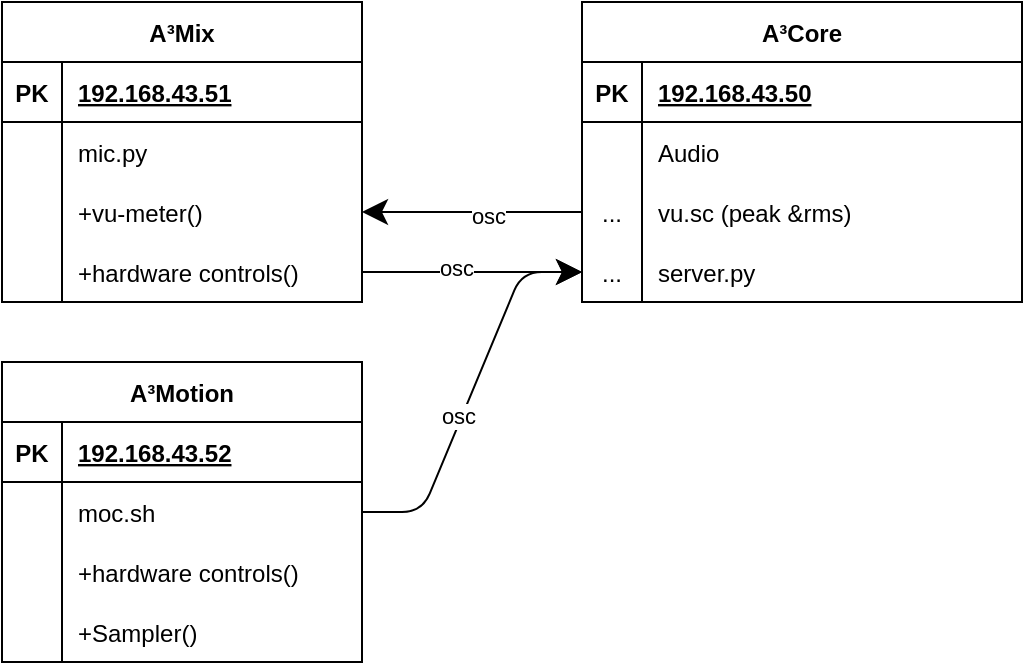<mxfile version="14.7.6"><diagram id="sD4ibKTSORwcUHKKh2RY" name="Page-1"><mxGraphModel dx="939" dy="515" grid="1" gridSize="10" guides="1" tooltips="1" connect="1" arrows="1" fold="1" page="1" pageScale="1" pageWidth="850" pageHeight="1100" math="0" shadow="0"><root><mxCell id="0"/><mxCell id="1" parent="0"/><mxCell id="wsJ_M42zUzMP1GUUY-7P-1" value="A³Core" style="shape=table;startSize=30;container=1;collapsible=1;childLayout=tableLayout;fixedRows=1;rowLines=0;fontStyle=1;align=center;resizeLast=1;" vertex="1" parent="1"><mxGeometry x="770" y="120" width="220" height="150" as="geometry"/></mxCell><mxCell id="wsJ_M42zUzMP1GUUY-7P-2" value="" style="shape=partialRectangle;collapsible=0;dropTarget=0;pointerEvents=0;fillColor=none;top=0;left=0;bottom=1;right=0;points=[[0,0.5],[1,0.5]];portConstraint=eastwest;" vertex="1" parent="wsJ_M42zUzMP1GUUY-7P-1"><mxGeometry y="30" width="220" height="30" as="geometry"/></mxCell><mxCell id="wsJ_M42zUzMP1GUUY-7P-3" value="PK" style="shape=partialRectangle;connectable=0;fillColor=none;top=0;left=0;bottom=0;right=0;fontStyle=1;overflow=hidden;" vertex="1" parent="wsJ_M42zUzMP1GUUY-7P-2"><mxGeometry width="30" height="30" as="geometry"/></mxCell><mxCell id="wsJ_M42zUzMP1GUUY-7P-4" value="192.168.43.50" style="shape=partialRectangle;connectable=0;fillColor=none;top=0;left=0;bottom=0;right=0;align=left;spacingLeft=6;fontStyle=5;overflow=hidden;" vertex="1" parent="wsJ_M42zUzMP1GUUY-7P-2"><mxGeometry x="30" width="190" height="30" as="geometry"/></mxCell><mxCell id="wsJ_M42zUzMP1GUUY-7P-5" value="" style="shape=partialRectangle;collapsible=0;dropTarget=0;pointerEvents=0;fillColor=none;top=0;left=0;bottom=0;right=0;points=[[0,0.5],[1,0.5]];portConstraint=eastwest;" vertex="1" parent="wsJ_M42zUzMP1GUUY-7P-1"><mxGeometry y="60" width="220" height="30" as="geometry"/></mxCell><mxCell id="wsJ_M42zUzMP1GUUY-7P-6" value="" style="shape=partialRectangle;connectable=0;fillColor=none;top=0;left=0;bottom=0;right=0;editable=1;overflow=hidden;" vertex="1" parent="wsJ_M42zUzMP1GUUY-7P-5"><mxGeometry width="30" height="30" as="geometry"/></mxCell><mxCell id="wsJ_M42zUzMP1GUUY-7P-7" value="Audio" style="shape=partialRectangle;connectable=0;fillColor=none;top=0;left=0;bottom=0;right=0;align=left;spacingLeft=6;overflow=hidden;" vertex="1" parent="wsJ_M42zUzMP1GUUY-7P-5"><mxGeometry x="30" width="190" height="30" as="geometry"/></mxCell><mxCell id="wsJ_M42zUzMP1GUUY-7P-8" value="" style="shape=partialRectangle;collapsible=0;dropTarget=0;pointerEvents=0;fillColor=none;top=0;left=0;bottom=0;right=0;points=[[0,0.5],[1,0.5]];portConstraint=eastwest;" vertex="1" parent="wsJ_M42zUzMP1GUUY-7P-1"><mxGeometry y="90" width="220" height="30" as="geometry"/></mxCell><mxCell id="wsJ_M42zUzMP1GUUY-7P-9" value="..." style="shape=partialRectangle;connectable=0;fillColor=none;top=0;left=0;bottom=0;right=0;editable=1;overflow=hidden;" vertex="1" parent="wsJ_M42zUzMP1GUUY-7P-8"><mxGeometry width="30" height="30" as="geometry"/></mxCell><mxCell id="wsJ_M42zUzMP1GUUY-7P-10" value="vu.sc (peak &amp;rms)" style="shape=partialRectangle;connectable=0;fillColor=none;top=0;left=0;bottom=0;right=0;align=left;spacingLeft=6;overflow=hidden;" vertex="1" parent="wsJ_M42zUzMP1GUUY-7P-8"><mxGeometry x="30" width="190" height="30" as="geometry"/></mxCell><mxCell id="wsJ_M42zUzMP1GUUY-7P-38" value="" style="shape=partialRectangle;collapsible=0;dropTarget=0;pointerEvents=0;fillColor=none;top=0;left=0;bottom=0;right=0;points=[[0,0.5],[1,0.5]];portConstraint=eastwest;" vertex="1" parent="wsJ_M42zUzMP1GUUY-7P-1"><mxGeometry y="120" width="220" height="30" as="geometry"/></mxCell><mxCell id="wsJ_M42zUzMP1GUUY-7P-39" value="..." style="shape=partialRectangle;connectable=0;fillColor=none;top=0;left=0;bottom=0;right=0;editable=1;overflow=hidden;" vertex="1" parent="wsJ_M42zUzMP1GUUY-7P-38"><mxGeometry width="30" height="30" as="geometry"/></mxCell><mxCell id="wsJ_M42zUzMP1GUUY-7P-40" value="server.py " style="shape=partialRectangle;connectable=0;fillColor=none;top=0;left=0;bottom=0;right=0;align=left;spacingLeft=6;overflow=hidden;" vertex="1" parent="wsJ_M42zUzMP1GUUY-7P-38"><mxGeometry x="30" width="190" height="30" as="geometry"/></mxCell><mxCell id="wsJ_M42zUzMP1GUUY-7P-27" value="A³Mix" style="shape=table;startSize=30;container=1;collapsible=1;childLayout=tableLayout;fixedRows=1;rowLines=0;fontStyle=1;align=center;resizeLast=1;" vertex="1" parent="1"><mxGeometry x="480" y="120" width="180" height="150" as="geometry"/></mxCell><mxCell id="wsJ_M42zUzMP1GUUY-7P-28" value="" style="shape=partialRectangle;collapsible=0;dropTarget=0;pointerEvents=0;fillColor=none;top=0;left=0;bottom=1;right=0;points=[[0,0.5],[1,0.5]];portConstraint=eastwest;" vertex="1" parent="wsJ_M42zUzMP1GUUY-7P-27"><mxGeometry y="30" width="180" height="30" as="geometry"/></mxCell><mxCell id="wsJ_M42zUzMP1GUUY-7P-29" value="PK" style="shape=partialRectangle;connectable=0;fillColor=none;top=0;left=0;bottom=0;right=0;fontStyle=1;overflow=hidden;" vertex="1" parent="wsJ_M42zUzMP1GUUY-7P-28"><mxGeometry width="30" height="30" as="geometry"/></mxCell><mxCell id="wsJ_M42zUzMP1GUUY-7P-30" value="192.168.43.51" style="shape=partialRectangle;connectable=0;fillColor=none;top=0;left=0;bottom=0;right=0;align=left;spacingLeft=6;fontStyle=5;overflow=hidden;" vertex="1" parent="wsJ_M42zUzMP1GUUY-7P-28"><mxGeometry x="30" width="150" height="30" as="geometry"/></mxCell><mxCell id="wsJ_M42zUzMP1GUUY-7P-34" value="" style="shape=partialRectangle;collapsible=0;dropTarget=0;pointerEvents=0;fillColor=none;top=0;left=0;bottom=0;right=0;points=[[0,0.5],[1,0.5]];portConstraint=eastwest;" vertex="1" parent="wsJ_M42zUzMP1GUUY-7P-27"><mxGeometry y="60" width="180" height="30" as="geometry"/></mxCell><mxCell id="wsJ_M42zUzMP1GUUY-7P-35" value="" style="shape=partialRectangle;connectable=0;fillColor=none;top=0;left=0;bottom=0;right=0;editable=1;overflow=hidden;" vertex="1" parent="wsJ_M42zUzMP1GUUY-7P-34"><mxGeometry width="30" height="30" as="geometry"/></mxCell><mxCell id="wsJ_M42zUzMP1GUUY-7P-36" value="mic.py" style="shape=partialRectangle;connectable=0;fillColor=none;top=0;left=0;bottom=0;right=0;align=left;spacingLeft=6;overflow=hidden;" vertex="1" parent="wsJ_M42zUzMP1GUUY-7P-34"><mxGeometry x="30" width="150" height="30" as="geometry"/></mxCell><mxCell id="wsJ_M42zUzMP1GUUY-7P-41" value="" style="shape=partialRectangle;collapsible=0;dropTarget=0;pointerEvents=0;fillColor=none;top=0;left=0;bottom=0;right=0;points=[[0,0.5],[1,0.5]];portConstraint=eastwest;" vertex="1" parent="wsJ_M42zUzMP1GUUY-7P-27"><mxGeometry y="90" width="180" height="30" as="geometry"/></mxCell><mxCell id="wsJ_M42zUzMP1GUUY-7P-42" value="" style="shape=partialRectangle;connectable=0;fillColor=none;top=0;left=0;bottom=0;right=0;editable=1;overflow=hidden;" vertex="1" parent="wsJ_M42zUzMP1GUUY-7P-41"><mxGeometry width="30" height="30" as="geometry"/></mxCell><mxCell id="wsJ_M42zUzMP1GUUY-7P-43" value="+vu-meter()" style="shape=partialRectangle;connectable=0;fillColor=none;top=0;left=0;bottom=0;right=0;align=left;spacingLeft=6;overflow=hidden;" vertex="1" parent="wsJ_M42zUzMP1GUUY-7P-41"><mxGeometry x="30" width="150" height="30" as="geometry"/></mxCell><mxCell id="wsJ_M42zUzMP1GUUY-7P-44" value="" style="shape=partialRectangle;collapsible=0;dropTarget=0;pointerEvents=0;fillColor=none;top=0;left=0;bottom=0;right=0;points=[[0,0.5],[1,0.5]];portConstraint=eastwest;" vertex="1" parent="wsJ_M42zUzMP1GUUY-7P-27"><mxGeometry y="120" width="180" height="30" as="geometry"/></mxCell><mxCell id="wsJ_M42zUzMP1GUUY-7P-45" value="" style="shape=partialRectangle;connectable=0;fillColor=none;top=0;left=0;bottom=0;right=0;editable=1;overflow=hidden;" vertex="1" parent="wsJ_M42zUzMP1GUUY-7P-44"><mxGeometry width="30" height="30" as="geometry"/></mxCell><mxCell id="wsJ_M42zUzMP1GUUY-7P-46" value="+hardware controls()" style="shape=partialRectangle;connectable=0;fillColor=none;top=0;left=0;bottom=0;right=0;align=left;spacingLeft=6;overflow=hidden;" vertex="1" parent="wsJ_M42zUzMP1GUUY-7P-44"><mxGeometry x="30" width="150" height="30" as="geometry"/></mxCell><mxCell id="wsJ_M42zUzMP1GUUY-7P-37" value="" style="edgeStyle=entityRelationEdgeStyle;fontSize=12;html=1;endArrow=classic;endFill=1;strokeWidth=1;endSize=10;startSize=10;entryX=1;entryY=0.5;entryDx=0;entryDy=0;" edge="1" parent="1" source="wsJ_M42zUzMP1GUUY-7P-8" target="wsJ_M42zUzMP1GUUY-7P-41"><mxGeometry width="100" height="100" relative="1" as="geometry"><mxPoint x="210" y="390" as="sourcePoint"/><mxPoint x="430" y="310" as="targetPoint"/></mxGeometry></mxCell><mxCell id="wsJ_M42zUzMP1GUUY-7P-47" value="osc" style="edgeLabel;html=1;align=center;verticalAlign=middle;resizable=0;points=[];" vertex="1" connectable="0" parent="wsJ_M42zUzMP1GUUY-7P-37"><mxGeometry x="-0.149" y="2" relative="1" as="geometry"><mxPoint as="offset"/></mxGeometry></mxCell><mxCell id="wsJ_M42zUzMP1GUUY-7P-48" value="" style="edgeStyle=entityRelationEdgeStyle;fontSize=12;html=1;endArrow=classic;endFill=1;strokeWidth=1;endSize=10;startSize=10;exitX=1;exitY=0.5;exitDx=0;exitDy=0;" edge="1" parent="1" source="wsJ_M42zUzMP1GUUY-7P-44" target="wsJ_M42zUzMP1GUUY-7P-38"><mxGeometry width="100" height="100" relative="1" as="geometry"><mxPoint x="390" y="235" as="sourcePoint"/><mxPoint x="490" y="205" as="targetPoint"/></mxGeometry></mxCell><mxCell id="wsJ_M42zUzMP1GUUY-7P-49" value="osc" style="edgeLabel;html=1;align=center;verticalAlign=middle;resizable=0;points=[];" vertex="1" connectable="0" parent="wsJ_M42zUzMP1GUUY-7P-48"><mxGeometry x="-0.149" y="2" relative="1" as="geometry"><mxPoint as="offset"/></mxGeometry></mxCell><mxCell id="wsJ_M42zUzMP1GUUY-7P-50" value="A³Motion" style="shape=table;startSize=30;container=1;collapsible=1;childLayout=tableLayout;fixedRows=1;rowLines=0;fontStyle=1;align=center;resizeLast=1;" vertex="1" parent="1"><mxGeometry x="480" y="300" width="180" height="150" as="geometry"/></mxCell><mxCell id="wsJ_M42zUzMP1GUUY-7P-51" value="" style="shape=partialRectangle;collapsible=0;dropTarget=0;pointerEvents=0;fillColor=none;top=0;left=0;bottom=1;right=0;points=[[0,0.5],[1,0.5]];portConstraint=eastwest;" vertex="1" parent="wsJ_M42zUzMP1GUUY-7P-50"><mxGeometry y="30" width="180" height="30" as="geometry"/></mxCell><mxCell id="wsJ_M42zUzMP1GUUY-7P-52" value="PK" style="shape=partialRectangle;connectable=0;fillColor=none;top=0;left=0;bottom=0;right=0;fontStyle=1;overflow=hidden;" vertex="1" parent="wsJ_M42zUzMP1GUUY-7P-51"><mxGeometry width="30" height="30" as="geometry"/></mxCell><mxCell id="wsJ_M42zUzMP1GUUY-7P-53" value="192.168.43.52" style="shape=partialRectangle;connectable=0;fillColor=none;top=0;left=0;bottom=0;right=0;align=left;spacingLeft=6;fontStyle=5;overflow=hidden;" vertex="1" parent="wsJ_M42zUzMP1GUUY-7P-51"><mxGeometry x="30" width="150" height="30" as="geometry"/></mxCell><mxCell id="wsJ_M42zUzMP1GUUY-7P-54" value="" style="shape=partialRectangle;collapsible=0;dropTarget=0;pointerEvents=0;fillColor=none;top=0;left=0;bottom=0;right=0;points=[[0,0.5],[1,0.5]];portConstraint=eastwest;" vertex="1" parent="wsJ_M42zUzMP1GUUY-7P-50"><mxGeometry y="60" width="180" height="30" as="geometry"/></mxCell><mxCell id="wsJ_M42zUzMP1GUUY-7P-55" value="" style="shape=partialRectangle;connectable=0;fillColor=none;top=0;left=0;bottom=0;right=0;editable=1;overflow=hidden;" vertex="1" parent="wsJ_M42zUzMP1GUUY-7P-54"><mxGeometry width="30" height="30" as="geometry"/></mxCell><mxCell id="wsJ_M42zUzMP1GUUY-7P-56" value="moc.sh" style="shape=partialRectangle;connectable=0;fillColor=none;top=0;left=0;bottom=0;right=0;align=left;spacingLeft=6;overflow=hidden;" vertex="1" parent="wsJ_M42zUzMP1GUUY-7P-54"><mxGeometry x="30" width="150" height="30" as="geometry"/></mxCell><mxCell id="wsJ_M42zUzMP1GUUY-7P-60" value="" style="shape=partialRectangle;collapsible=0;dropTarget=0;pointerEvents=0;fillColor=none;top=0;left=0;bottom=0;right=0;points=[[0,0.5],[1,0.5]];portConstraint=eastwest;" vertex="1" parent="wsJ_M42zUzMP1GUUY-7P-50"><mxGeometry y="90" width="180" height="30" as="geometry"/></mxCell><mxCell id="wsJ_M42zUzMP1GUUY-7P-61" value="" style="shape=partialRectangle;connectable=0;fillColor=none;top=0;left=0;bottom=0;right=0;editable=1;overflow=hidden;" vertex="1" parent="wsJ_M42zUzMP1GUUY-7P-60"><mxGeometry width="30" height="30" as="geometry"/></mxCell><mxCell id="wsJ_M42zUzMP1GUUY-7P-62" value="+hardware controls()" style="shape=partialRectangle;connectable=0;fillColor=none;top=0;left=0;bottom=0;right=0;align=left;spacingLeft=6;overflow=hidden;" vertex="1" parent="wsJ_M42zUzMP1GUUY-7P-60"><mxGeometry x="30" width="150" height="30" as="geometry"/></mxCell><mxCell id="wsJ_M42zUzMP1GUUY-7P-68" value="" style="shape=partialRectangle;collapsible=0;dropTarget=0;pointerEvents=0;fillColor=none;top=0;left=0;bottom=0;right=0;points=[[0,0.5],[1,0.5]];portConstraint=eastwest;" vertex="1" parent="wsJ_M42zUzMP1GUUY-7P-50"><mxGeometry y="120" width="180" height="30" as="geometry"/></mxCell><mxCell id="wsJ_M42zUzMP1GUUY-7P-69" value="" style="shape=partialRectangle;connectable=0;fillColor=none;top=0;left=0;bottom=0;right=0;editable=1;overflow=hidden;" vertex="1" parent="wsJ_M42zUzMP1GUUY-7P-68"><mxGeometry width="30" height="30" as="geometry"/></mxCell><mxCell id="wsJ_M42zUzMP1GUUY-7P-70" value="+Sampler()" style="shape=partialRectangle;connectable=0;fillColor=none;top=0;left=0;bottom=0;right=0;align=left;spacingLeft=6;overflow=hidden;" vertex="1" parent="wsJ_M42zUzMP1GUUY-7P-68"><mxGeometry x="30" width="150" height="30" as="geometry"/></mxCell><mxCell id="wsJ_M42zUzMP1GUUY-7P-71" value="" style="edgeStyle=entityRelationEdgeStyle;fontSize=12;html=1;endArrow=classic;endFill=1;strokeWidth=1;endSize=10;startSize=10;exitX=1;exitY=0.5;exitDx=0;exitDy=0;" edge="1" parent="1" source="wsJ_M42zUzMP1GUUY-7P-54" target="wsJ_M42zUzMP1GUUY-7P-38"><mxGeometry width="100" height="100" relative="1" as="geometry"><mxPoint x="490" y="445" as="sourcePoint"/><mxPoint x="390" y="265" as="targetPoint"/></mxGeometry></mxCell><mxCell id="wsJ_M42zUzMP1GUUY-7P-72" value="osc" style="edgeLabel;html=1;align=center;verticalAlign=middle;resizable=0;points=[];" vertex="1" connectable="0" parent="wsJ_M42zUzMP1GUUY-7P-71"><mxGeometry x="-0.149" y="2" relative="1" as="geometry"><mxPoint as="offset"/></mxGeometry></mxCell></root></mxGraphModel></diagram></mxfile>